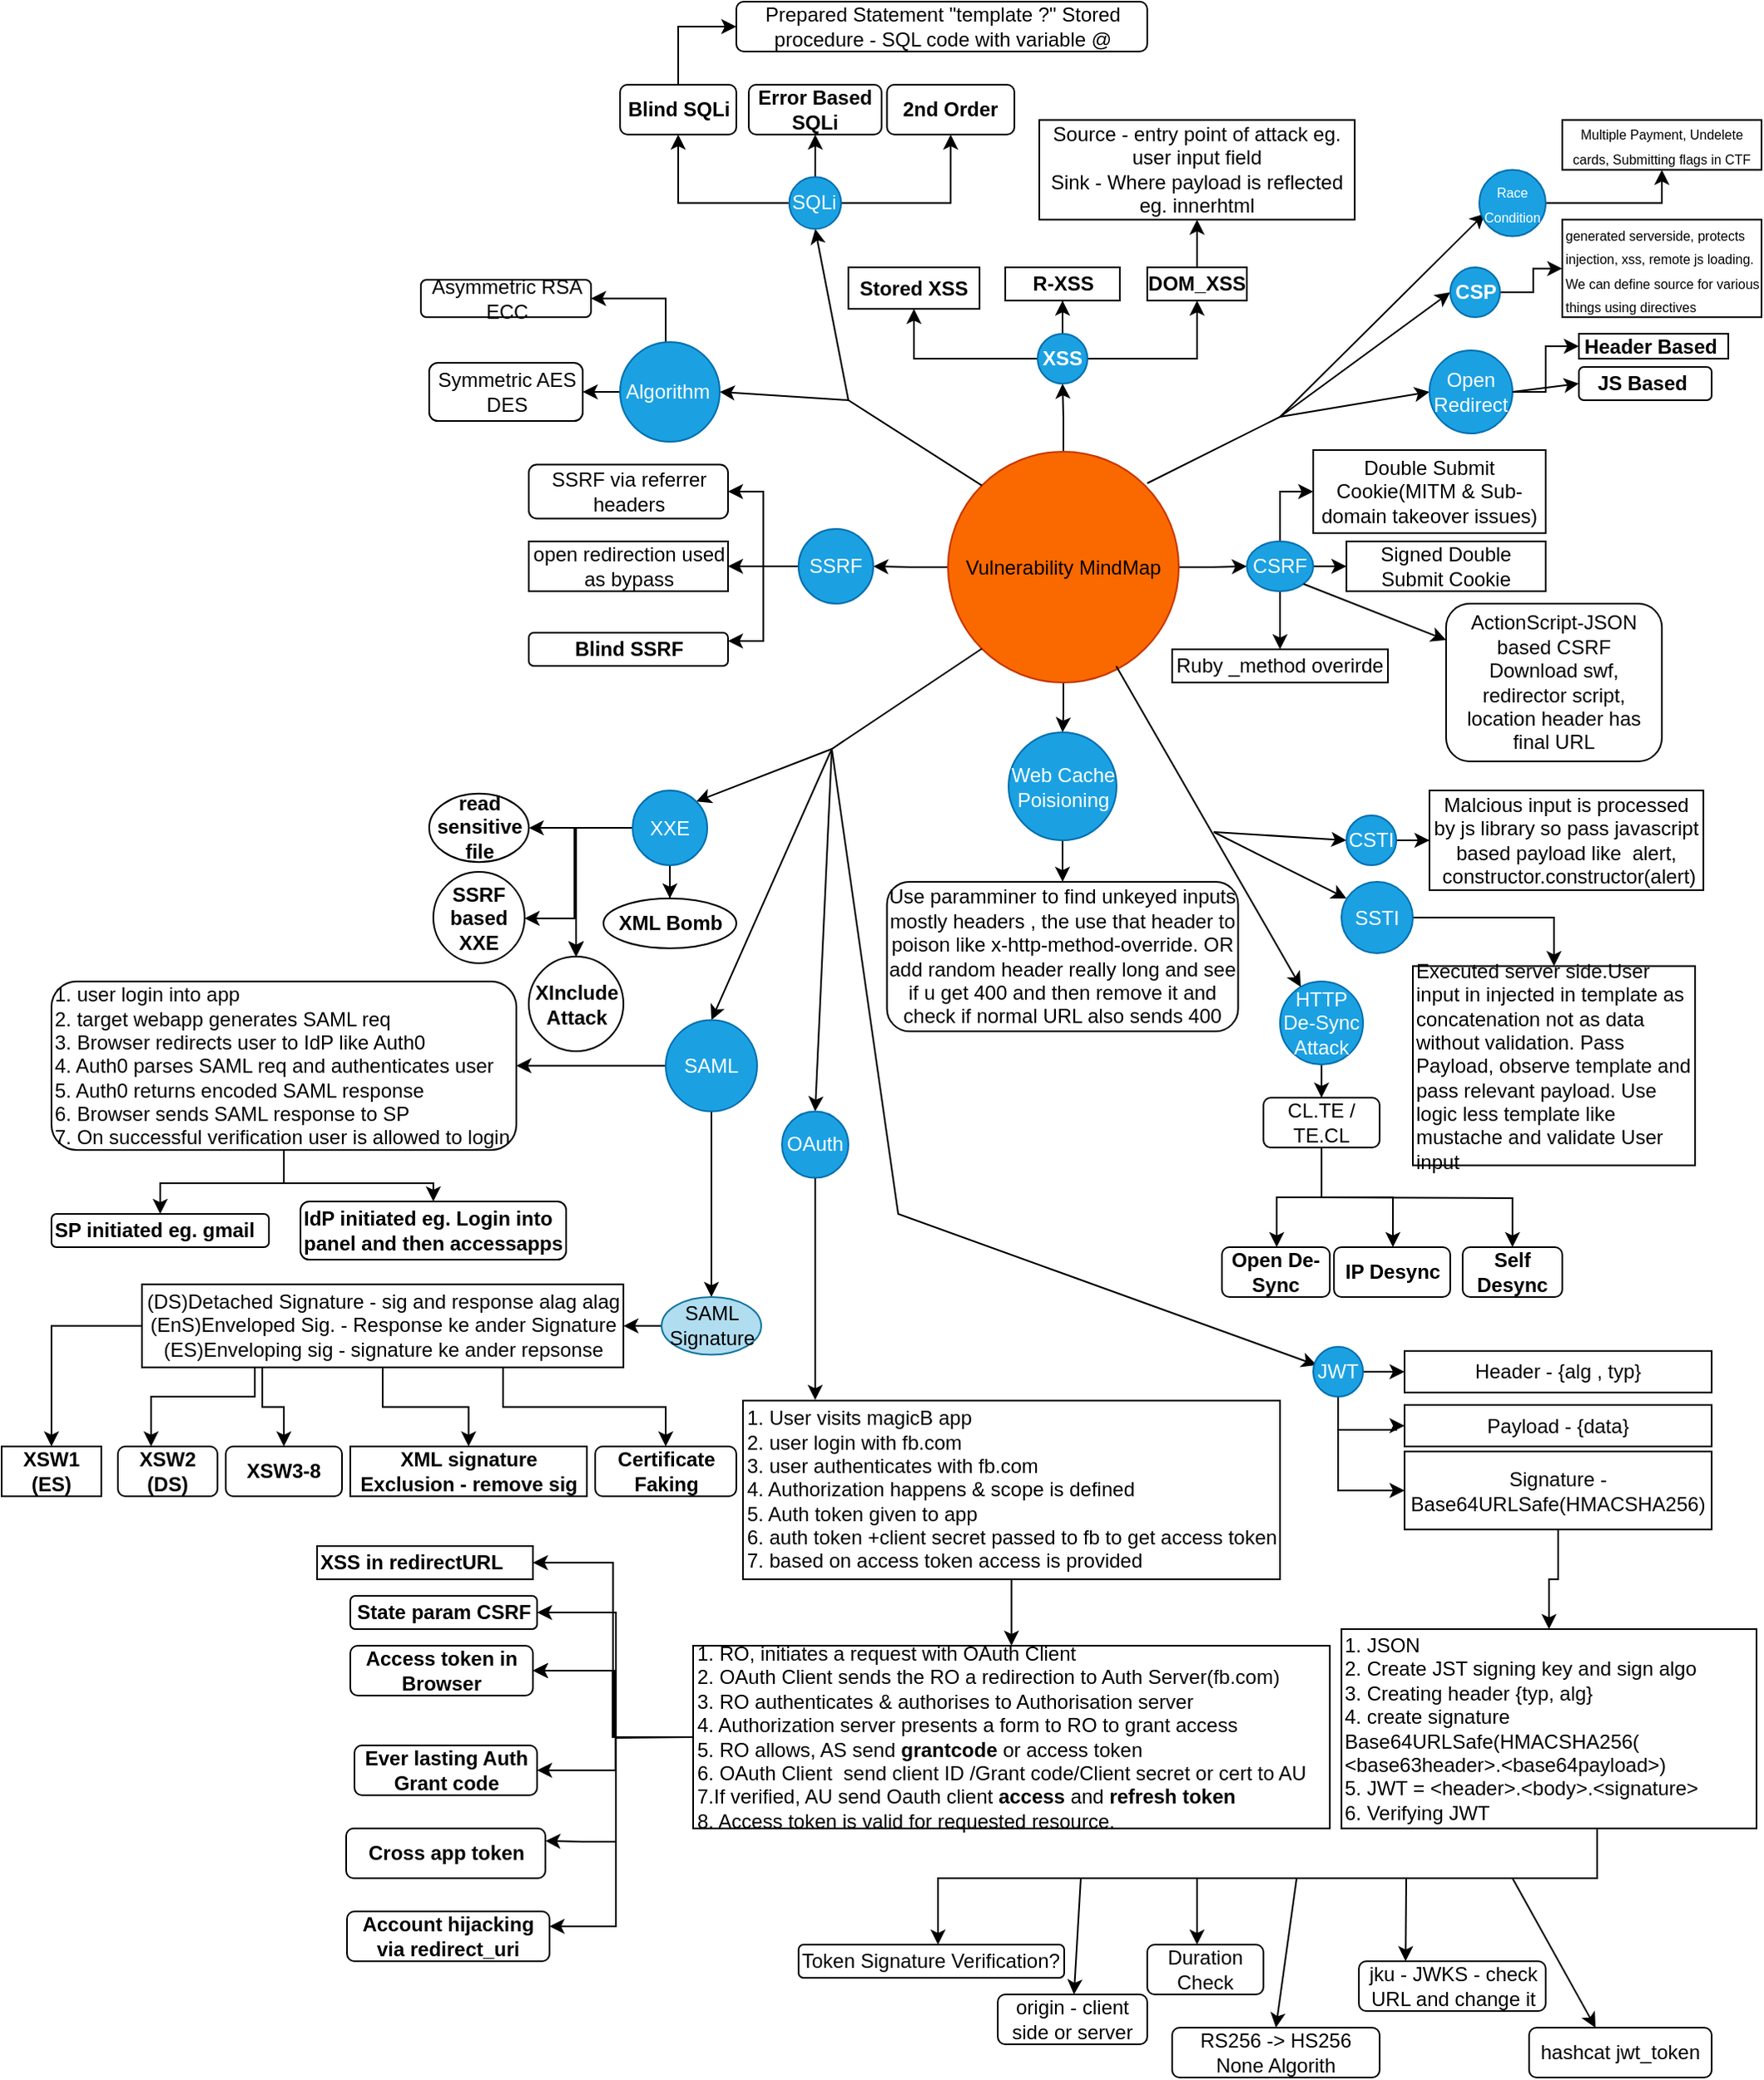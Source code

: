 <mxfile version="24.7.6">
  <diagram name="Page-1" id="LwCmUqF6IoyyQt3CyeHW">
    <mxGraphModel dx="1781" dy="647" grid="1" gridSize="10" guides="1" tooltips="1" connect="1" arrows="1" fold="1" page="1" pageScale="1" pageWidth="827" pageHeight="1169" math="0" shadow="0">
      <root>
        <mxCell id="0" />
        <mxCell id="1" parent="0" />
        <mxCell id="KAnZ7Fa2tKtf9aKGgKf9-2" value="" style="edgeStyle=orthogonalEdgeStyle;rounded=0;orthogonalLoop=1;jettySize=auto;html=1;" parent="1" source="KAnZ7Fa2tKtf9aKGgKf9-5" target="KAnZ7Fa2tKtf9aKGgKf9-9" edge="1">
          <mxGeometry relative="1" as="geometry" />
        </mxCell>
        <mxCell id="KAnZ7Fa2tKtf9aKGgKf9-3" value="" style="edgeStyle=orthogonalEdgeStyle;rounded=0;orthogonalLoop=1;jettySize=auto;html=1;" parent="1" source="KAnZ7Fa2tKtf9aKGgKf9-5" target="KAnZ7Fa2tKtf9aKGgKf9-18" edge="1">
          <mxGeometry relative="1" as="geometry" />
        </mxCell>
        <mxCell id="KAnZ7Fa2tKtf9aKGgKf9-4" value="" style="edgeStyle=orthogonalEdgeStyle;rounded=0;orthogonalLoop=1;jettySize=auto;html=1;" parent="1" source="KAnZ7Fa2tKtf9aKGgKf9-5" target="KAnZ7Fa2tKtf9aKGgKf9-41" edge="1">
          <mxGeometry relative="1" as="geometry" />
        </mxCell>
        <mxCell id="9dKirbcF9FzAmbWhTHuT-2" value="" style="edgeStyle=orthogonalEdgeStyle;rounded=0;orthogonalLoop=1;jettySize=auto;html=1;" edge="1" parent="1" source="KAnZ7Fa2tKtf9aKGgKf9-5" target="9dKirbcF9FzAmbWhTHuT-1">
          <mxGeometry relative="1" as="geometry" />
        </mxCell>
        <mxCell id="KAnZ7Fa2tKtf9aKGgKf9-5" value="Vulnerability MindMap" style="ellipse;whiteSpace=wrap;html=1;aspect=fixed;fillColor=#fa6800;fontColor=#000000;strokeColor=#C73500;" parent="1" vertex="1">
          <mxGeometry x="330" y="281" width="139" height="139" as="geometry" />
        </mxCell>
        <mxCell id="KAnZ7Fa2tKtf9aKGgKf9-6" value="" style="edgeStyle=orthogonalEdgeStyle;rounded=0;orthogonalLoop=1;jettySize=auto;html=1;" parent="1" source="KAnZ7Fa2tKtf9aKGgKf9-9" target="KAnZ7Fa2tKtf9aKGgKf9-10" edge="1">
          <mxGeometry relative="1" as="geometry" />
        </mxCell>
        <mxCell id="KAnZ7Fa2tKtf9aKGgKf9-7" value="" style="edgeStyle=orthogonalEdgeStyle;rounded=0;orthogonalLoop=1;jettySize=auto;html=1;" parent="1" source="KAnZ7Fa2tKtf9aKGgKf9-9" target="KAnZ7Fa2tKtf9aKGgKf9-12" edge="1">
          <mxGeometry relative="1" as="geometry" />
        </mxCell>
        <mxCell id="KAnZ7Fa2tKtf9aKGgKf9-8" value="" style="edgeStyle=orthogonalEdgeStyle;rounded=0;orthogonalLoop=1;jettySize=auto;html=1;" parent="1" source="KAnZ7Fa2tKtf9aKGgKf9-9" target="KAnZ7Fa2tKtf9aKGgKf9-13" edge="1">
          <mxGeometry relative="1" as="geometry" />
        </mxCell>
        <mxCell id="KAnZ7Fa2tKtf9aKGgKf9-9" value="&lt;b&gt;XSS&lt;/b&gt;" style="ellipse;whiteSpace=wrap;html=1;aspect=fixed;fillColor=#1ba1e2;fontColor=#ffffff;strokeColor=#006EAF;" parent="1" vertex="1">
          <mxGeometry x="384" y="210" width="30" height="30" as="geometry" />
        </mxCell>
        <mxCell id="KAnZ7Fa2tKtf9aKGgKf9-10" value="&lt;b&gt;R-XSS&lt;/b&gt;" style="whiteSpace=wrap;html=1;" parent="1" vertex="1">
          <mxGeometry x="364.5" y="170" width="69" height="20" as="geometry" />
        </mxCell>
        <mxCell id="KAnZ7Fa2tKtf9aKGgKf9-11" value="" style="edgeStyle=orthogonalEdgeStyle;rounded=0;orthogonalLoop=1;jettySize=auto;html=1;" parent="1" source="KAnZ7Fa2tKtf9aKGgKf9-12" target="KAnZ7Fa2tKtf9aKGgKf9-14" edge="1">
          <mxGeometry relative="1" as="geometry" />
        </mxCell>
        <mxCell id="KAnZ7Fa2tKtf9aKGgKf9-12" value="&lt;b&gt;DOM_XSS&lt;/b&gt;" style="whiteSpace=wrap;html=1;" parent="1" vertex="1">
          <mxGeometry x="450" y="170" width="60" height="20" as="geometry" />
        </mxCell>
        <mxCell id="KAnZ7Fa2tKtf9aKGgKf9-13" value="&lt;b&gt;Stored XSS&lt;/b&gt;" style="whiteSpace=wrap;html=1;" parent="1" vertex="1">
          <mxGeometry x="270" y="170" width="79" height="25" as="geometry" />
        </mxCell>
        <mxCell id="KAnZ7Fa2tKtf9aKGgKf9-14" value="&lt;font style=&quot;font-size: 12px;&quot;&gt;Source - entry point of attack eg. user input field&lt;/font&gt;&lt;div&gt;&lt;font style=&quot;font-size: 12px;&quot;&gt;Sink - Where payload is reflected eg. innerhtml&lt;/font&gt;&lt;/div&gt;" style="whiteSpace=wrap;html=1;" parent="1" vertex="1">
          <mxGeometry x="385" y="81.25" width="190" height="60" as="geometry" />
        </mxCell>
        <mxCell id="KAnZ7Fa2tKtf9aKGgKf9-15" value="" style="edgeStyle=orthogonalEdgeStyle;rounded=0;orthogonalLoop=1;jettySize=auto;html=1;entryX=0;entryY=0.5;entryDx=0;entryDy=0;" parent="1" source="KAnZ7Fa2tKtf9aKGgKf9-18" target="KAnZ7Fa2tKtf9aKGgKf9-19" edge="1">
          <mxGeometry relative="1" as="geometry" />
        </mxCell>
        <mxCell id="KAnZ7Fa2tKtf9aKGgKf9-16" value="" style="edgeStyle=orthogonalEdgeStyle;rounded=0;orthogonalLoop=1;jettySize=auto;html=1;" parent="1" source="KAnZ7Fa2tKtf9aKGgKf9-18" target="KAnZ7Fa2tKtf9aKGgKf9-20" edge="1">
          <mxGeometry relative="1" as="geometry" />
        </mxCell>
        <mxCell id="KAnZ7Fa2tKtf9aKGgKf9-17" value="" style="edgeStyle=orthogonalEdgeStyle;rounded=0;orthogonalLoop=1;jettySize=auto;html=1;" parent="1" source="KAnZ7Fa2tKtf9aKGgKf9-18" target="KAnZ7Fa2tKtf9aKGgKf9-21" edge="1">
          <mxGeometry relative="1" as="geometry" />
        </mxCell>
        <mxCell id="KAnZ7Fa2tKtf9aKGgKf9-18" value="CSRF" style="ellipse;whiteSpace=wrap;html=1;fillColor=#1ba1e2;fontColor=#ffffff;strokeColor=#006EAF;" parent="1" vertex="1">
          <mxGeometry x="510" y="335" width="40" height="30" as="geometry" />
        </mxCell>
        <mxCell id="KAnZ7Fa2tKtf9aKGgKf9-19" value="Double Submit Cookie(MITM &amp;amp; Sub-domain takeover issues)" style="whiteSpace=wrap;html=1;" parent="1" vertex="1">
          <mxGeometry x="550" y="280" width="140" height="50" as="geometry" />
        </mxCell>
        <mxCell id="KAnZ7Fa2tKtf9aKGgKf9-20" value="Signed Double Submit Cookie" style="whiteSpace=wrap;html=1;" parent="1" vertex="1">
          <mxGeometry x="570" y="335" width="120" height="30" as="geometry" />
        </mxCell>
        <mxCell id="KAnZ7Fa2tKtf9aKGgKf9-21" value="Ruby _method overirde" style="whiteSpace=wrap;html=1;" parent="1" vertex="1">
          <mxGeometry x="465" y="400" width="130" height="20" as="geometry" />
        </mxCell>
        <mxCell id="KAnZ7Fa2tKtf9aKGgKf9-22" value="" style="endArrow=classic;html=1;rounded=0;exitX=1;exitY=1;exitDx=0;exitDy=0;" parent="1" source="KAnZ7Fa2tKtf9aKGgKf9-18" target="KAnZ7Fa2tKtf9aKGgKf9-23" edge="1">
          <mxGeometry width="50" height="50" relative="1" as="geometry">
            <mxPoint x="390" y="350" as="sourcePoint" />
            <mxPoint x="630" y="400" as="targetPoint" />
          </mxGeometry>
        </mxCell>
        <mxCell id="KAnZ7Fa2tKtf9aKGgKf9-23" value="ActionScript-JSON based CSRF&lt;div&gt;Download swf, redirector script, location header has final URL&lt;/div&gt;" style="rounded=1;whiteSpace=wrap;html=1;" parent="1" vertex="1">
          <mxGeometry x="630" y="372.5" width="130" height="95" as="geometry" />
        </mxCell>
        <mxCell id="KAnZ7Fa2tKtf9aKGgKf9-24" value="" style="endArrow=classic;html=1;rounded=0;entryX=0;entryY=0.5;entryDx=0;entryDy=0;" parent="1" target="KAnZ7Fa2tKtf9aKGgKf9-26" edge="1">
          <mxGeometry width="50" height="50" relative="1" as="geometry">
            <mxPoint x="450" y="300" as="sourcePoint" />
            <mxPoint x="540" y="230" as="targetPoint" />
            <Array as="points">
              <mxPoint x="530" y="260" />
            </Array>
          </mxGeometry>
        </mxCell>
        <mxCell id="KAnZ7Fa2tKtf9aKGgKf9-25" value="" style="edgeStyle=orthogonalEdgeStyle;rounded=0;orthogonalLoop=1;jettySize=auto;html=1;" parent="1" source="KAnZ7Fa2tKtf9aKGgKf9-26" target="KAnZ7Fa2tKtf9aKGgKf9-27" edge="1">
          <mxGeometry relative="1" as="geometry" />
        </mxCell>
        <mxCell id="KAnZ7Fa2tKtf9aKGgKf9-26" value="Open Redirect" style="ellipse;whiteSpace=wrap;html=1;aspect=fixed;fillColor=#1ba1e2;fontColor=#ffffff;strokeColor=#006EAF;" parent="1" vertex="1">
          <mxGeometry x="620" y="220" width="50" height="50" as="geometry" />
        </mxCell>
        <mxCell id="KAnZ7Fa2tKtf9aKGgKf9-27" value="&lt;b&gt;Header Based&amp;nbsp;&lt;/b&gt;" style="whiteSpace=wrap;html=1;" parent="1" vertex="1">
          <mxGeometry x="710" y="210" width="90" height="15" as="geometry" />
        </mxCell>
        <mxCell id="KAnZ7Fa2tKtf9aKGgKf9-28" value="" style="endArrow=classic;html=1;rounded=0;exitX=1;exitY=0.5;exitDx=0;exitDy=0;entryX=0;entryY=0.5;entryDx=0;entryDy=0;" parent="1" source="KAnZ7Fa2tKtf9aKGgKf9-26" target="KAnZ7Fa2tKtf9aKGgKf9-29" edge="1">
          <mxGeometry width="50" height="50" relative="1" as="geometry">
            <mxPoint x="500" y="280" as="sourcePoint" />
            <mxPoint x="700" y="238" as="targetPoint" />
          </mxGeometry>
        </mxCell>
        <mxCell id="KAnZ7Fa2tKtf9aKGgKf9-29" value="&lt;b&gt;JS Based&amp;nbsp;&lt;/b&gt;" style="rounded=1;whiteSpace=wrap;html=1;" parent="1" vertex="1">
          <mxGeometry x="710" y="230" width="80" height="20" as="geometry" />
        </mxCell>
        <mxCell id="KAnZ7Fa2tKtf9aKGgKf9-30" value="" style="endArrow=classic;html=1;rounded=0;entryX=0;entryY=0.5;entryDx=0;entryDy=0;" parent="1" target="KAnZ7Fa2tKtf9aKGgKf9-32" edge="1">
          <mxGeometry width="50" height="50" relative="1" as="geometry">
            <mxPoint x="530" y="260" as="sourcePoint" />
            <mxPoint x="650" y="150" as="targetPoint" />
          </mxGeometry>
        </mxCell>
        <mxCell id="KAnZ7Fa2tKtf9aKGgKf9-31" value="" style="edgeStyle=orthogonalEdgeStyle;rounded=0;orthogonalLoop=1;jettySize=auto;html=1;" parent="1" source="KAnZ7Fa2tKtf9aKGgKf9-32" target="KAnZ7Fa2tKtf9aKGgKf9-33" edge="1">
          <mxGeometry relative="1" as="geometry" />
        </mxCell>
        <mxCell id="KAnZ7Fa2tKtf9aKGgKf9-32" value="&lt;b&gt;CSP&lt;/b&gt;" style="ellipse;whiteSpace=wrap;html=1;aspect=fixed;fillColor=#1ba1e2;fontColor=#ffffff;strokeColor=#006EAF;" parent="1" vertex="1">
          <mxGeometry x="632.5" y="170" width="30" height="30" as="geometry" />
        </mxCell>
        <mxCell id="KAnZ7Fa2tKtf9aKGgKf9-33" value="&lt;font style=&quot;font-size: 8px;&quot;&gt;generated serverside, protects injection, xss, remote js loading. We can define source for various things using directives&lt;/font&gt;" style="whiteSpace=wrap;html=1;align=left;" parent="1" vertex="1">
          <mxGeometry x="700" y="141.25" width="120" height="58.75" as="geometry" />
        </mxCell>
        <mxCell id="KAnZ7Fa2tKtf9aKGgKf9-34" value="" style="endArrow=classic;html=1;rounded=0;entryX=0.083;entryY=0.658;entryDx=0;entryDy=0;entryPerimeter=0;" parent="1" target="KAnZ7Fa2tKtf9aKGgKf9-36" edge="1">
          <mxGeometry width="50" height="50" relative="1" as="geometry">
            <mxPoint x="530" y="260" as="sourcePoint" />
            <mxPoint x="650" y="150" as="targetPoint" />
          </mxGeometry>
        </mxCell>
        <mxCell id="KAnZ7Fa2tKtf9aKGgKf9-35" style="edgeStyle=orthogonalEdgeStyle;rounded=0;orthogonalLoop=1;jettySize=auto;html=1;entryX=0.5;entryY=1;entryDx=0;entryDy=0;" parent="1" source="KAnZ7Fa2tKtf9aKGgKf9-36" target="KAnZ7Fa2tKtf9aKGgKf9-37" edge="1">
          <mxGeometry relative="1" as="geometry" />
        </mxCell>
        <mxCell id="KAnZ7Fa2tKtf9aKGgKf9-36" value="&lt;font style=&quot;font-size: 8px;&quot;&gt;Race Condition&lt;/font&gt;" style="ellipse;whiteSpace=wrap;html=1;aspect=fixed;fillColor=#1ba1e2;fontColor=#ffffff;strokeColor=#006EAF;" parent="1" vertex="1">
          <mxGeometry x="650" y="111.25" width="40" height="40" as="geometry" />
        </mxCell>
        <mxCell id="KAnZ7Fa2tKtf9aKGgKf9-37" value="&lt;font style=&quot;font-size: 8px;&quot;&gt;Multiple Payment, Undelete cards, Submitting flags in CTF&lt;/font&gt;" style="whiteSpace=wrap;html=1;" parent="1" vertex="1">
          <mxGeometry x="700" y="81.25" width="120" height="30" as="geometry" />
        </mxCell>
        <mxCell id="KAnZ7Fa2tKtf9aKGgKf9-38" value="" style="edgeStyle=orthogonalEdgeStyle;rounded=0;orthogonalLoop=1;jettySize=auto;html=1;" parent="1" source="KAnZ7Fa2tKtf9aKGgKf9-41" target="KAnZ7Fa2tKtf9aKGgKf9-42" edge="1">
          <mxGeometry relative="1" as="geometry" />
        </mxCell>
        <mxCell id="KAnZ7Fa2tKtf9aKGgKf9-39" value="" style="edgeStyle=orthogonalEdgeStyle;rounded=0;orthogonalLoop=1;jettySize=auto;html=1;entryX=1;entryY=0.25;entryDx=0;entryDy=0;" parent="1" source="KAnZ7Fa2tKtf9aKGgKf9-41" target="KAnZ7Fa2tKtf9aKGgKf9-43" edge="1">
          <mxGeometry relative="1" as="geometry" />
        </mxCell>
        <mxCell id="KAnZ7Fa2tKtf9aKGgKf9-40" value="" style="edgeStyle=orthogonalEdgeStyle;rounded=0;orthogonalLoop=1;jettySize=auto;html=1;entryX=1;entryY=0.5;entryDx=0;entryDy=0;" parent="1" source="KAnZ7Fa2tKtf9aKGgKf9-41" target="KAnZ7Fa2tKtf9aKGgKf9-44" edge="1">
          <mxGeometry relative="1" as="geometry" />
        </mxCell>
        <mxCell id="KAnZ7Fa2tKtf9aKGgKf9-41" value="SSRF" style="ellipse;whiteSpace=wrap;html=1;aspect=fixed;fillColor=#1ba1e2;fontColor=#ffffff;strokeColor=#006EAF;" parent="1" vertex="1">
          <mxGeometry x="240" y="327.5" width="45" height="45" as="geometry" />
        </mxCell>
        <mxCell id="KAnZ7Fa2tKtf9aKGgKf9-42" value="open redirection used as bypass" style="whiteSpace=wrap;html=1;" parent="1" vertex="1">
          <mxGeometry x="77.5" y="335" width="120" height="30" as="geometry" />
        </mxCell>
        <mxCell id="KAnZ7Fa2tKtf9aKGgKf9-43" value="&lt;b&gt;Blind SSRF&lt;/b&gt;" style="rounded=1;whiteSpace=wrap;html=1;" parent="1" vertex="1">
          <mxGeometry x="77.5" y="390" width="120" height="20" as="geometry" />
        </mxCell>
        <mxCell id="KAnZ7Fa2tKtf9aKGgKf9-44" value="SSRF via referrer headers" style="rounded=1;whiteSpace=wrap;html=1;" parent="1" vertex="1">
          <mxGeometry x="77.5" y="288.75" width="120" height="32.5" as="geometry" />
        </mxCell>
        <mxCell id="9dKirbcF9FzAmbWhTHuT-4" value="" style="edgeStyle=orthogonalEdgeStyle;rounded=0;orthogonalLoop=1;jettySize=auto;html=1;" edge="1" parent="1" source="9dKirbcF9FzAmbWhTHuT-1" target="9dKirbcF9FzAmbWhTHuT-3">
          <mxGeometry relative="1" as="geometry" />
        </mxCell>
        <mxCell id="9dKirbcF9FzAmbWhTHuT-1" value="Web Cache Poisioning" style="ellipse;whiteSpace=wrap;html=1;aspect=fixed;fillColor=#1ba1e2;fontColor=#ffffff;strokeColor=#006EAF;" vertex="1" parent="1">
          <mxGeometry x="366.5" y="450" width="65" height="65" as="geometry" />
        </mxCell>
        <mxCell id="9dKirbcF9FzAmbWhTHuT-3" value="Use paramminer to find unkeyed inputs mostly headers , the use that header to poison like x-http-method-override. OR add random header really long and see if u get 400 and then remove it and check if normal URL also sends 400" style="rounded=1;whiteSpace=wrap;html=1;" vertex="1" parent="1">
          <mxGeometry x="293.25" y="540" width="211.5" height="90" as="geometry" />
        </mxCell>
        <mxCell id="9dKirbcF9FzAmbWhTHuT-5" value="" style="endArrow=classic;html=1;rounded=0;exitX=0.729;exitY=0.929;exitDx=0;exitDy=0;exitPerimeter=0;" edge="1" parent="1" source="KAnZ7Fa2tKtf9aKGgKf9-5" target="9dKirbcF9FzAmbWhTHuT-6">
          <mxGeometry width="50" height="50" relative="1" as="geometry">
            <mxPoint x="390" y="470" as="sourcePoint" />
            <mxPoint x="570" y="640" as="targetPoint" />
          </mxGeometry>
        </mxCell>
        <mxCell id="9dKirbcF9FzAmbWhTHuT-8" value="" style="edgeStyle=orthogonalEdgeStyle;rounded=0;orthogonalLoop=1;jettySize=auto;html=1;" edge="1" parent="1" source="9dKirbcF9FzAmbWhTHuT-6" target="9dKirbcF9FzAmbWhTHuT-7">
          <mxGeometry relative="1" as="geometry" />
        </mxCell>
        <mxCell id="9dKirbcF9FzAmbWhTHuT-6" value="HTTP De-Sync Attack" style="ellipse;whiteSpace=wrap;html=1;aspect=fixed;fillColor=#1ba1e2;fontColor=#ffffff;strokeColor=#006EAF;" vertex="1" parent="1">
          <mxGeometry x="530" y="600" width="50" height="50" as="geometry" />
        </mxCell>
        <mxCell id="9dKirbcF9FzAmbWhTHuT-15" value="" style="edgeStyle=orthogonalEdgeStyle;rounded=0;orthogonalLoop=1;jettySize=auto;html=1;" edge="1" parent="1" source="9dKirbcF9FzAmbWhTHuT-7" target="9dKirbcF9FzAmbWhTHuT-14">
          <mxGeometry relative="1" as="geometry">
            <Array as="points">
              <mxPoint x="555" y="730" />
              <mxPoint x="528" y="730" />
            </Array>
          </mxGeometry>
        </mxCell>
        <mxCell id="9dKirbcF9FzAmbWhTHuT-16" style="edgeStyle=orthogonalEdgeStyle;rounded=0;orthogonalLoop=1;jettySize=auto;html=1;" edge="1" parent="1" source="9dKirbcF9FzAmbWhTHuT-7" target="9dKirbcF9FzAmbWhTHuT-17">
          <mxGeometry relative="1" as="geometry">
            <mxPoint x="590" y="760" as="targetPoint" />
            <Array as="points">
              <mxPoint x="555" y="730" />
              <mxPoint x="598" y="730" />
            </Array>
          </mxGeometry>
        </mxCell>
        <mxCell id="9dKirbcF9FzAmbWhTHuT-19" value="" style="edgeStyle=orthogonalEdgeStyle;rounded=0;orthogonalLoop=1;jettySize=auto;html=1;" edge="1" parent="1" target="9dKirbcF9FzAmbWhTHuT-18">
          <mxGeometry relative="1" as="geometry">
            <mxPoint x="550" y="730" as="sourcePoint" />
          </mxGeometry>
        </mxCell>
        <mxCell id="9dKirbcF9FzAmbWhTHuT-7" value="CL.TE / TE.CL" style="rounded=1;whiteSpace=wrap;html=1;" vertex="1" parent="1">
          <mxGeometry x="520" y="670" width="70" height="30" as="geometry" />
        </mxCell>
        <mxCell id="9dKirbcF9FzAmbWhTHuT-14" value="&lt;b&gt;Open De-Sync&lt;/b&gt;" style="whiteSpace=wrap;html=1;rounded=1;" vertex="1" parent="1">
          <mxGeometry x="495" y="760" width="65" height="30" as="geometry" />
        </mxCell>
        <mxCell id="9dKirbcF9FzAmbWhTHuT-17" value="&lt;b&gt;IP Desync&lt;/b&gt;" style="rounded=1;whiteSpace=wrap;html=1;" vertex="1" parent="1">
          <mxGeometry x="562.5" y="760" width="70" height="30" as="geometry" />
        </mxCell>
        <mxCell id="9dKirbcF9FzAmbWhTHuT-18" value="&lt;b&gt;Self Desync&lt;/b&gt;" style="whiteSpace=wrap;html=1;rounded=1;" vertex="1" parent="1">
          <mxGeometry x="640" y="760" width="60" height="30" as="geometry" />
        </mxCell>
        <mxCell id="9dKirbcF9FzAmbWhTHuT-20" value="" style="endArrow=classic;html=1;rounded=0;entryX=0.07;entryY=0.233;entryDx=0;entryDy=0;entryPerimeter=0;" edge="1" parent="1" target="9dKirbcF9FzAmbWhTHuT-21">
          <mxGeometry width="50" height="50" relative="1" as="geometry">
            <mxPoint x="490" y="510" as="sourcePoint" />
            <mxPoint x="570" y="550" as="targetPoint" />
          </mxGeometry>
        </mxCell>
        <mxCell id="9dKirbcF9FzAmbWhTHuT-23" value="" style="edgeStyle=orthogonalEdgeStyle;rounded=0;orthogonalLoop=1;jettySize=auto;html=1;exitX=1;exitY=0.5;exitDx=0;exitDy=0;" edge="1" parent="1" source="9dKirbcF9FzAmbWhTHuT-21" target="9dKirbcF9FzAmbWhTHuT-22">
          <mxGeometry relative="1" as="geometry" />
        </mxCell>
        <mxCell id="9dKirbcF9FzAmbWhTHuT-21" value="SSTI" style="ellipse;whiteSpace=wrap;html=1;aspect=fixed;fillColor=#1ba1e2;fontColor=#ffffff;strokeColor=#006EAF;" vertex="1" parent="1">
          <mxGeometry x="567" y="540" width="43" height="43" as="geometry" />
        </mxCell>
        <mxCell id="9dKirbcF9FzAmbWhTHuT-22" value="Executed server side.User input in injected in template as concatenation not as data without validation. Pass Payload, observe template and pass relevant payload. Use logic less template like mustache and validate User input" style="whiteSpace=wrap;html=1;align=left;" vertex="1" parent="1">
          <mxGeometry x="610" y="590.75" width="170" height="120" as="geometry" />
        </mxCell>
        <mxCell id="9dKirbcF9FzAmbWhTHuT-25" value="" style="endArrow=classic;html=1;rounded=0;entryX=0;entryY=0.5;entryDx=0;entryDy=0;" edge="1" parent="1" target="9dKirbcF9FzAmbWhTHuT-26">
          <mxGeometry width="50" height="50" relative="1" as="geometry">
            <mxPoint x="490" y="510" as="sourcePoint" />
            <mxPoint x="570" y="510" as="targetPoint" />
          </mxGeometry>
        </mxCell>
        <mxCell id="9dKirbcF9FzAmbWhTHuT-32" value="" style="edgeStyle=orthogonalEdgeStyle;rounded=0;orthogonalLoop=1;jettySize=auto;html=1;" edge="1" parent="1" source="9dKirbcF9FzAmbWhTHuT-26" target="9dKirbcF9FzAmbWhTHuT-31">
          <mxGeometry relative="1" as="geometry" />
        </mxCell>
        <mxCell id="9dKirbcF9FzAmbWhTHuT-26" value="CSTI" style="ellipse;whiteSpace=wrap;html=1;aspect=fixed;fillColor=#1ba1e2;fontColor=#ffffff;strokeColor=#006EAF;" vertex="1" parent="1">
          <mxGeometry x="570" y="500" width="30" height="30" as="geometry" />
        </mxCell>
        <mxCell id="9dKirbcF9FzAmbWhTHuT-31" value="Malcious input is processed by js library so pass javascript based payload like &amp;nbsp;alert, &amp;nbsp;constructor.constructor(alert)" style="whiteSpace=wrap;html=1;" vertex="1" parent="1">
          <mxGeometry x="620" y="485" width="165" height="60" as="geometry" />
        </mxCell>
        <mxCell id="9dKirbcF9FzAmbWhTHuT-34" value="" style="endArrow=classic;html=1;rounded=0;exitX=0;exitY=1;exitDx=0;exitDy=0;entryX=1;entryY=0;entryDx=0;entryDy=0;" edge="1" parent="1" source="KAnZ7Fa2tKtf9aKGgKf9-5" target="9dKirbcF9FzAmbWhTHuT-36">
          <mxGeometry width="50" height="50" relative="1" as="geometry">
            <mxPoint x="180" y="530" as="sourcePoint" />
            <mxPoint x="160" y="530" as="targetPoint" />
            <Array as="points">
              <mxPoint x="260" y="460" />
            </Array>
          </mxGeometry>
        </mxCell>
        <mxCell id="9dKirbcF9FzAmbWhTHuT-38" value="" style="edgeStyle=orthogonalEdgeStyle;rounded=0;orthogonalLoop=1;jettySize=auto;html=1;" edge="1" parent="1" source="9dKirbcF9FzAmbWhTHuT-36" target="9dKirbcF9FzAmbWhTHuT-37">
          <mxGeometry relative="1" as="geometry" />
        </mxCell>
        <mxCell id="9dKirbcF9FzAmbWhTHuT-40" value="" style="edgeStyle=orthogonalEdgeStyle;rounded=0;orthogonalLoop=1;jettySize=auto;html=1;" edge="1" parent="1" source="9dKirbcF9FzAmbWhTHuT-36" target="9dKirbcF9FzAmbWhTHuT-39">
          <mxGeometry relative="1" as="geometry">
            <Array as="points">
              <mxPoint x="105" y="508" />
              <mxPoint x="105" y="562" />
            </Array>
          </mxGeometry>
        </mxCell>
        <mxCell id="9dKirbcF9FzAmbWhTHuT-43" style="edgeStyle=orthogonalEdgeStyle;rounded=0;orthogonalLoop=1;jettySize=auto;html=1;entryX=0.5;entryY=0;entryDx=0;entryDy=0;" edge="1" parent="1" source="9dKirbcF9FzAmbWhTHuT-36" target="9dKirbcF9FzAmbWhTHuT-44">
          <mxGeometry relative="1" as="geometry">
            <mxPoint x="110" y="610" as="targetPoint" />
          </mxGeometry>
        </mxCell>
        <mxCell id="9dKirbcF9FzAmbWhTHuT-46" value="" style="edgeStyle=orthogonalEdgeStyle;rounded=0;orthogonalLoop=1;jettySize=auto;html=1;" edge="1" parent="1" source="9dKirbcF9FzAmbWhTHuT-36" target="9dKirbcF9FzAmbWhTHuT-44">
          <mxGeometry relative="1" as="geometry" />
        </mxCell>
        <mxCell id="9dKirbcF9FzAmbWhTHuT-47" value="" style="edgeStyle=orthogonalEdgeStyle;rounded=0;orthogonalLoop=1;jettySize=auto;html=1;" edge="1" parent="1" source="9dKirbcF9FzAmbWhTHuT-36" target="9dKirbcF9FzAmbWhTHuT-44">
          <mxGeometry relative="1" as="geometry" />
        </mxCell>
        <mxCell id="9dKirbcF9FzAmbWhTHuT-48" value="" style="edgeStyle=orthogonalEdgeStyle;rounded=0;orthogonalLoop=1;jettySize=auto;html=1;" edge="1" parent="1" source="9dKirbcF9FzAmbWhTHuT-36" target="9dKirbcF9FzAmbWhTHuT-44">
          <mxGeometry relative="1" as="geometry" />
        </mxCell>
        <mxCell id="9dKirbcF9FzAmbWhTHuT-50" value="" style="edgeStyle=orthogonalEdgeStyle;rounded=0;orthogonalLoop=1;jettySize=auto;html=1;" edge="1" parent="1" source="9dKirbcF9FzAmbWhTHuT-36" target="9dKirbcF9FzAmbWhTHuT-49">
          <mxGeometry relative="1" as="geometry" />
        </mxCell>
        <mxCell id="9dKirbcF9FzAmbWhTHuT-36" value="XXE" style="ellipse;whiteSpace=wrap;html=1;aspect=fixed;fillColor=#1ba1e2;fontColor=#ffffff;strokeColor=#006EAF;" vertex="1" parent="1">
          <mxGeometry x="140" y="485" width="45" height="45" as="geometry" />
        </mxCell>
        <mxCell id="9dKirbcF9FzAmbWhTHuT-37" value="&lt;b&gt;read sensitive file&lt;/b&gt;" style="ellipse;whiteSpace=wrap;html=1;" vertex="1" parent="1">
          <mxGeometry x="17.5" y="486.87" width="60" height="41.25" as="geometry" />
        </mxCell>
        <mxCell id="9dKirbcF9FzAmbWhTHuT-39" value="&lt;b&gt;SSRF based XXE&lt;/b&gt;" style="ellipse;whiteSpace=wrap;html=1;aspect=fixed;" vertex="1" parent="1">
          <mxGeometry x="20" y="534" width="55" height="55" as="geometry" />
        </mxCell>
        <mxCell id="9dKirbcF9FzAmbWhTHuT-44" value="&lt;b&gt;XInclude Attack&lt;/b&gt;" style="ellipse;whiteSpace=wrap;html=1;aspect=fixed;" vertex="1" parent="1">
          <mxGeometry x="77.5" y="585" width="57" height="57" as="geometry" />
        </mxCell>
        <mxCell id="9dKirbcF9FzAmbWhTHuT-49" value="&lt;b&gt;XML Bomb&lt;/b&gt;" style="ellipse;whiteSpace=wrap;html=1;" vertex="1" parent="1">
          <mxGeometry x="122.5" y="550" width="80" height="30" as="geometry" />
        </mxCell>
        <mxCell id="9dKirbcF9FzAmbWhTHuT-51" value="" style="endArrow=classic;html=1;rounded=0;entryX=0.5;entryY=0;entryDx=0;entryDy=0;" edge="1" parent="1" target="9dKirbcF9FzAmbWhTHuT-52">
          <mxGeometry width="50" height="50" relative="1" as="geometry">
            <mxPoint x="260" y="460" as="sourcePoint" />
            <mxPoint x="200" y="650" as="targetPoint" />
          </mxGeometry>
        </mxCell>
        <mxCell id="9dKirbcF9FzAmbWhTHuT-54" value="" style="edgeStyle=orthogonalEdgeStyle;rounded=0;orthogonalLoop=1;jettySize=auto;html=1;" edge="1" parent="1" source="9dKirbcF9FzAmbWhTHuT-52" target="9dKirbcF9FzAmbWhTHuT-53">
          <mxGeometry relative="1" as="geometry" />
        </mxCell>
        <mxCell id="9dKirbcF9FzAmbWhTHuT-60" value="" style="edgeStyle=orthogonalEdgeStyle;rounded=0;orthogonalLoop=1;jettySize=auto;html=1;" edge="1" parent="1" source="9dKirbcF9FzAmbWhTHuT-52" target="9dKirbcF9FzAmbWhTHuT-59">
          <mxGeometry relative="1" as="geometry" />
        </mxCell>
        <mxCell id="9dKirbcF9FzAmbWhTHuT-52" value="SAML" style="ellipse;whiteSpace=wrap;html=1;aspect=fixed;fillColor=#1ba1e2;fontColor=#ffffff;strokeColor=#006EAF;" vertex="1" parent="1">
          <mxGeometry x="160" y="623.25" width="55" height="55" as="geometry" />
        </mxCell>
        <mxCell id="9dKirbcF9FzAmbWhTHuT-56" value="" style="edgeStyle=orthogonalEdgeStyle;rounded=0;orthogonalLoop=1;jettySize=auto;html=1;" edge="1" parent="1" source="9dKirbcF9FzAmbWhTHuT-53" target="9dKirbcF9FzAmbWhTHuT-55">
          <mxGeometry relative="1" as="geometry" />
        </mxCell>
        <mxCell id="9dKirbcF9FzAmbWhTHuT-58" value="" style="edgeStyle=orthogonalEdgeStyle;rounded=0;orthogonalLoop=1;jettySize=auto;html=1;" edge="1" parent="1" source="9dKirbcF9FzAmbWhTHuT-53" target="9dKirbcF9FzAmbWhTHuT-57">
          <mxGeometry relative="1" as="geometry" />
        </mxCell>
        <mxCell id="9dKirbcF9FzAmbWhTHuT-53" value="1. user login into app&lt;div&gt;2. target webapp generates SAML req&lt;/div&gt;&lt;div&gt;3. Browser redirects user to IdP like Auth0&lt;/div&gt;&lt;div&gt;4. Auth0 parses SAML req and authenticates user&lt;/div&gt;&lt;div&gt;5. Auth0 returns encoded SAML response&lt;/div&gt;&lt;div&gt;6. Browser sends SAML response to SP&lt;/div&gt;&lt;div&gt;7. On successful verification user is allowed to login&lt;/div&gt;" style="rounded=1;whiteSpace=wrap;html=1;align=left;" vertex="1" parent="1">
          <mxGeometry x="-210" y="600" width="280" height="101.5" as="geometry" />
        </mxCell>
        <mxCell id="9dKirbcF9FzAmbWhTHuT-55" value="&lt;b&gt;SP initiated eg. gmail&lt;/b&gt;" style="whiteSpace=wrap;html=1;align=left;rounded=1;" vertex="1" parent="1">
          <mxGeometry x="-210" y="740" width="131" height="20" as="geometry" />
        </mxCell>
        <mxCell id="9dKirbcF9FzAmbWhTHuT-57" value="&lt;b&gt;IdP initiated eg. Login into panel and then accessapps&lt;/b&gt;" style="whiteSpace=wrap;html=1;align=left;rounded=1;" vertex="1" parent="1">
          <mxGeometry x="-60" y="732.5" width="160" height="35" as="geometry" />
        </mxCell>
        <mxCell id="9dKirbcF9FzAmbWhTHuT-62" value="" style="edgeStyle=orthogonalEdgeStyle;rounded=0;orthogonalLoop=1;jettySize=auto;html=1;" edge="1" parent="1" source="9dKirbcF9FzAmbWhTHuT-59" target="9dKirbcF9FzAmbWhTHuT-61">
          <mxGeometry relative="1" as="geometry" />
        </mxCell>
        <mxCell id="9dKirbcF9FzAmbWhTHuT-59" value="SAML Signature" style="ellipse;whiteSpace=wrap;html=1;fillColor=#b1ddf0;strokeColor=#10739e;" vertex="1" parent="1">
          <mxGeometry x="157.5" y="790" width="60" height="34.75" as="geometry" />
        </mxCell>
        <mxCell id="9dKirbcF9FzAmbWhTHuT-70" value="" style="edgeStyle=orthogonalEdgeStyle;rounded=0;orthogonalLoop=1;jettySize=auto;html=1;" edge="1" parent="1" source="9dKirbcF9FzAmbWhTHuT-61" target="9dKirbcF9FzAmbWhTHuT-69">
          <mxGeometry relative="1" as="geometry" />
        </mxCell>
        <mxCell id="9dKirbcF9FzAmbWhTHuT-71" style="edgeStyle=orthogonalEdgeStyle;rounded=0;orthogonalLoop=1;jettySize=auto;html=1;exitX=0.25;exitY=1;exitDx=0;exitDy=0;entryX=0.5;entryY=0;entryDx=0;entryDy=0;" edge="1" parent="1">
          <mxGeometry relative="1" as="geometry">
            <mxPoint x="-150" y="880" as="targetPoint" />
            <mxPoint x="-87.5" y="832.37" as="sourcePoint" />
            <Array as="points">
              <mxPoint x="-87" y="850" />
              <mxPoint x="-150" y="850" />
            </Array>
          </mxGeometry>
        </mxCell>
        <mxCell id="9dKirbcF9FzAmbWhTHuT-73" style="edgeStyle=orthogonalEdgeStyle;rounded=0;orthogonalLoop=1;jettySize=auto;html=1;exitX=0.25;exitY=1;exitDx=0;exitDy=0;entryX=0.5;entryY=0;entryDx=0;entryDy=0;" edge="1" parent="1" source="9dKirbcF9FzAmbWhTHuT-61" target="9dKirbcF9FzAmbWhTHuT-74">
          <mxGeometry relative="1" as="geometry">
            <mxPoint x="-70" y="880" as="targetPoint" />
          </mxGeometry>
        </mxCell>
        <mxCell id="9dKirbcF9FzAmbWhTHuT-81" value="" style="edgeStyle=orthogonalEdgeStyle;rounded=0;orthogonalLoop=1;jettySize=auto;html=1;" edge="1" parent="1" source="9dKirbcF9FzAmbWhTHuT-61" target="9dKirbcF9FzAmbWhTHuT-80">
          <mxGeometry relative="1" as="geometry" />
        </mxCell>
        <mxCell id="9dKirbcF9FzAmbWhTHuT-84" style="edgeStyle=orthogonalEdgeStyle;rounded=0;orthogonalLoop=1;jettySize=auto;html=1;exitX=0.75;exitY=1;exitDx=0;exitDy=0;entryX=0.5;entryY=0;entryDx=0;entryDy=0;" edge="1" parent="1" source="9dKirbcF9FzAmbWhTHuT-61" target="9dKirbcF9FzAmbWhTHuT-85">
          <mxGeometry relative="1" as="geometry">
            <mxPoint x="150" y="880" as="targetPoint" />
          </mxGeometry>
        </mxCell>
        <mxCell id="9dKirbcF9FzAmbWhTHuT-61" value="(DS)Detached Signature - sig and response alag alag (EnS)Enveloped Sig. - Response ke ander Signature (ES)Enveloping sig - signature ke ander repsonse" style="whiteSpace=wrap;html=1;" vertex="1" parent="1">
          <mxGeometry x="-155.5" y="782.38" width="290" height="49.99" as="geometry" />
        </mxCell>
        <mxCell id="9dKirbcF9FzAmbWhTHuT-69" value="&lt;b&gt;XSW1 (ES)&lt;/b&gt;" style="whiteSpace=wrap;html=1;" vertex="1" parent="1">
          <mxGeometry x="-240" y="880" width="60" height="30" as="geometry" />
        </mxCell>
        <mxCell id="9dKirbcF9FzAmbWhTHuT-72" value="&lt;b&gt;XSW2 (DS)&lt;/b&gt;" style="rounded=1;whiteSpace=wrap;html=1;" vertex="1" parent="1">
          <mxGeometry x="-170" y="880" width="60" height="30" as="geometry" />
        </mxCell>
        <mxCell id="9dKirbcF9FzAmbWhTHuT-74" value="&lt;b&gt;XSW3-8&lt;/b&gt;" style="rounded=1;whiteSpace=wrap;html=1;" vertex="1" parent="1">
          <mxGeometry x="-105" y="880" width="70" height="30" as="geometry" />
        </mxCell>
        <mxCell id="9dKirbcF9FzAmbWhTHuT-80" value="&lt;b&gt;XML signature Exclusion - remove sig&lt;/b&gt;" style="whiteSpace=wrap;html=1;" vertex="1" parent="1">
          <mxGeometry x="-30" y="880" width="142.5" height="30" as="geometry" />
        </mxCell>
        <mxCell id="9dKirbcF9FzAmbWhTHuT-85" value="&lt;b&gt;Certificate Faking&lt;/b&gt;" style="rounded=1;whiteSpace=wrap;html=1;" vertex="1" parent="1">
          <mxGeometry x="117.5" y="880" width="85" height="30" as="geometry" />
        </mxCell>
        <mxCell id="9dKirbcF9FzAmbWhTHuT-86" value="" style="endArrow=classic;html=1;rounded=0;entryX=0.5;entryY=0;entryDx=0;entryDy=0;" edge="1" parent="1" target="9dKirbcF9FzAmbWhTHuT-87">
          <mxGeometry width="50" height="50" relative="1" as="geometry">
            <mxPoint x="260" y="460" as="sourcePoint" />
            <mxPoint x="270" y="660" as="targetPoint" />
          </mxGeometry>
        </mxCell>
        <mxCell id="9dKirbcF9FzAmbWhTHuT-89" value="" style="edgeStyle=orthogonalEdgeStyle;rounded=0;orthogonalLoop=1;jettySize=auto;html=1;" edge="1" parent="1" source="9dKirbcF9FzAmbWhTHuT-87">
          <mxGeometry relative="1" as="geometry">
            <mxPoint x="250" y="852" as="targetPoint" />
          </mxGeometry>
        </mxCell>
        <mxCell id="9dKirbcF9FzAmbWhTHuT-87" value="OAuth" style="ellipse;whiteSpace=wrap;html=1;aspect=fixed;fillColor=#1ba1e2;fontColor=#ffffff;strokeColor=#006EAF;" vertex="1" parent="1">
          <mxGeometry x="230" y="678.25" width="40" height="40" as="geometry" />
        </mxCell>
        <mxCell id="9dKirbcF9FzAmbWhTHuT-92" value="" style="edgeStyle=orthogonalEdgeStyle;rounded=0;orthogonalLoop=1;jettySize=auto;html=1;" edge="1" parent="1" source="9dKirbcF9FzAmbWhTHuT-88" target="9dKirbcF9FzAmbWhTHuT-91">
          <mxGeometry relative="1" as="geometry" />
        </mxCell>
        <mxCell id="9dKirbcF9FzAmbWhTHuT-88" value="1. User visits magicB app&lt;div&gt;2. user login with fb.com&lt;/div&gt;&lt;div&gt;3. user authenticates with fb.com&lt;/div&gt;&lt;div&gt;4. Authorization happens &amp;amp; scope is defined&lt;/div&gt;&lt;div&gt;5. Auth token given to app&lt;/div&gt;&lt;div&gt;6. auth token +client secret passed to fb to get access token&lt;/div&gt;&lt;div&gt;7. based on access token access is provided&lt;/div&gt;" style="whiteSpace=wrap;html=1;align=left;" vertex="1" parent="1">
          <mxGeometry x="206.5" y="852.38" width="323.5" height="107.62" as="geometry" />
        </mxCell>
        <mxCell id="9dKirbcF9FzAmbWhTHuT-95" value="" style="edgeStyle=orthogonalEdgeStyle;rounded=0;orthogonalLoop=1;jettySize=auto;html=1;entryX=1;entryY=0.5;entryDx=0;entryDy=0;" edge="1" parent="1" source="9dKirbcF9FzAmbWhTHuT-91" target="9dKirbcF9FzAmbWhTHuT-94">
          <mxGeometry relative="1" as="geometry" />
        </mxCell>
        <mxCell id="9dKirbcF9FzAmbWhTHuT-96" style="edgeStyle=orthogonalEdgeStyle;rounded=0;orthogonalLoop=1;jettySize=auto;html=1;exitX=0;exitY=0.5;exitDx=0;exitDy=0;entryX=1;entryY=0.5;entryDx=0;entryDy=0;" edge="1" parent="1" source="9dKirbcF9FzAmbWhTHuT-91" target="9dKirbcF9FzAmbWhTHuT-97">
          <mxGeometry relative="1" as="geometry">
            <mxPoint x="100" y="970" as="targetPoint" />
            <Array as="points">
              <mxPoint x="130" y="1055" />
              <mxPoint x="130" y="980" />
            </Array>
          </mxGeometry>
        </mxCell>
        <mxCell id="9dKirbcF9FzAmbWhTHuT-98" style="edgeStyle=orthogonalEdgeStyle;rounded=0;orthogonalLoop=1;jettySize=auto;html=1;exitX=0;exitY=0.75;exitDx=0;exitDy=0;entryX=1;entryY=0.5;entryDx=0;entryDy=0;" edge="1" parent="1" source="9dKirbcF9FzAmbWhTHuT-91" target="9dKirbcF9FzAmbWhTHuT-102">
          <mxGeometry relative="1" as="geometry">
            <mxPoint x="80" y="1020" as="targetPoint" />
            <Array as="points">
              <mxPoint x="177" y="1055" />
              <mxPoint x="129" y="1055" />
              <mxPoint x="129" y="1015" />
            </Array>
          </mxGeometry>
        </mxCell>
        <mxCell id="9dKirbcF9FzAmbWhTHuT-104" value="" style="edgeStyle=orthogonalEdgeStyle;rounded=0;orthogonalLoop=1;jettySize=auto;html=1;" edge="1" parent="1" source="9dKirbcF9FzAmbWhTHuT-91" target="9dKirbcF9FzAmbWhTHuT-102">
          <mxGeometry relative="1" as="geometry">
            <Array as="points">
              <mxPoint x="128" y="1055" />
              <mxPoint x="128" y="1015" />
            </Array>
          </mxGeometry>
        </mxCell>
        <mxCell id="9dKirbcF9FzAmbWhTHuT-106" style="edgeStyle=orthogonalEdgeStyle;rounded=0;orthogonalLoop=1;jettySize=auto;html=1;entryX=1;entryY=0.5;entryDx=0;entryDy=0;" edge="1" parent="1" target="9dKirbcF9FzAmbWhTHuT-107">
          <mxGeometry relative="1" as="geometry">
            <mxPoint x="80" y="1070" as="targetPoint" />
            <mxPoint x="177" y="1055" as="sourcePoint" />
          </mxGeometry>
        </mxCell>
        <mxCell id="9dKirbcF9FzAmbWhTHuT-108" style="edgeStyle=orthogonalEdgeStyle;rounded=0;orthogonalLoop=1;jettySize=auto;html=1;entryX=1;entryY=0.25;entryDx=0;entryDy=0;" edge="1" parent="1" source="9dKirbcF9FzAmbWhTHuT-91" target="9dKirbcF9FzAmbWhTHuT-109">
          <mxGeometry relative="1" as="geometry">
            <mxPoint x="100" y="1110" as="targetPoint" />
            <Array as="points">
              <mxPoint x="130" y="1055" />
              <mxPoint x="130" y="1118" />
              <mxPoint x="110" y="1118" />
            </Array>
          </mxGeometry>
        </mxCell>
        <mxCell id="9dKirbcF9FzAmbWhTHuT-111" style="edgeStyle=orthogonalEdgeStyle;rounded=0;orthogonalLoop=1;jettySize=auto;html=1;entryX=1;entryY=0.5;entryDx=0;entryDy=0;" edge="1" parent="1">
          <mxGeometry relative="1" as="geometry">
            <mxPoint x="90" y="1169" as="targetPoint" />
            <mxPoint x="215" y="1054" as="sourcePoint" />
            <Array as="points">
              <mxPoint x="215" y="1055" />
              <mxPoint x="130" y="1055" />
              <mxPoint x="130" y="1169" />
            </Array>
          </mxGeometry>
        </mxCell>
        <mxCell id="9dKirbcF9FzAmbWhTHuT-91" value="1. RO, initiates a request with OAuth Client&lt;div&gt;2. OAuth Client sends the RO a redirection to Auth Server(fb.com)&lt;/div&gt;&lt;div&gt;3. RO authenticates &amp;amp; authorises to Authorisation server&lt;/div&gt;&lt;div&gt;4. Authorization server presents a form to RO to grant access&lt;/div&gt;&lt;div&gt;5. RO allows, AS send &lt;b&gt;grantcode&lt;/b&gt; or access token&lt;/div&gt;&lt;div&gt;6. OAuth Client &amp;nbsp;send client ID /Grant code/Client secret or cert to AU&lt;/div&gt;&lt;div&gt;7.If verified, AU send Oauth client &lt;b&gt;access&lt;/b&gt; and &lt;b&gt;refresh&lt;/b&gt; &lt;b&gt;token&lt;/b&gt;&lt;/div&gt;&lt;div&gt;8. Access token is valid for requested resource.&lt;/div&gt;" style="whiteSpace=wrap;html=1;align=left;" vertex="1" parent="1">
          <mxGeometry x="176.5" y="1000" width="383.5" height="110" as="geometry" />
        </mxCell>
        <mxCell id="9dKirbcF9FzAmbWhTHuT-94" value="XSS in redirectURL" style="whiteSpace=wrap;html=1;align=left;fontStyle=1" vertex="1" parent="1">
          <mxGeometry x="-50" y="940" width="130" height="20" as="geometry" />
        </mxCell>
        <mxCell id="9dKirbcF9FzAmbWhTHuT-97" value="State param CSRF" style="rounded=1;whiteSpace=wrap;html=1;fontStyle=1" vertex="1" parent="1">
          <mxGeometry x="-30" y="970" width="112.5" height="20" as="geometry" />
        </mxCell>
        <mxCell id="9dKirbcF9FzAmbWhTHuT-102" value="Access token in Browser" style="rounded=1;whiteSpace=wrap;html=1;fontStyle=1" vertex="1" parent="1">
          <mxGeometry x="-30" y="1000" width="110" height="30" as="geometry" />
        </mxCell>
        <mxCell id="9dKirbcF9FzAmbWhTHuT-107" value="Ever lasting Auth Grant code" style="rounded=1;whiteSpace=wrap;html=1;fontStyle=1" vertex="1" parent="1">
          <mxGeometry x="-27.5" y="1060" width="110" height="30" as="geometry" />
        </mxCell>
        <mxCell id="9dKirbcF9FzAmbWhTHuT-109" value="Cross app token" style="rounded=1;whiteSpace=wrap;html=1;fontStyle=1" vertex="1" parent="1">
          <mxGeometry x="-32.5" y="1110" width="120" height="30" as="geometry" />
        </mxCell>
        <mxCell id="9dKirbcF9FzAmbWhTHuT-112" value="Account hijacking via redirect_uri" style="rounded=1;whiteSpace=wrap;html=1;fontStyle=1" vertex="1" parent="1">
          <mxGeometry x="-32" y="1160" width="122" height="30" as="geometry" />
        </mxCell>
        <mxCell id="9dKirbcF9FzAmbWhTHuT-115" value="" style="endArrow=classic;html=1;rounded=0;entryX=0.067;entryY=0.367;entryDx=0;entryDy=0;entryPerimeter=0;" edge="1" parent="1" target="9dKirbcF9FzAmbWhTHuT-116">
          <mxGeometry width="50" height="50" relative="1" as="geometry">
            <mxPoint x="260" y="460" as="sourcePoint" />
            <mxPoint x="540" y="830" as="targetPoint" />
            <Array as="points">
              <mxPoint x="300" y="740" />
            </Array>
          </mxGeometry>
        </mxCell>
        <mxCell id="9dKirbcF9FzAmbWhTHuT-120" value="" style="edgeStyle=orthogonalEdgeStyle;rounded=0;orthogonalLoop=1;jettySize=auto;html=1;" edge="1" parent="1" source="9dKirbcF9FzAmbWhTHuT-116" target="9dKirbcF9FzAmbWhTHuT-119">
          <mxGeometry relative="1" as="geometry" />
        </mxCell>
        <mxCell id="9dKirbcF9FzAmbWhTHuT-127" style="edgeStyle=orthogonalEdgeStyle;rounded=0;orthogonalLoop=1;jettySize=auto;html=1;exitX=0.5;exitY=1;exitDx=0;exitDy=0;entryX=0;entryY=0.5;entryDx=0;entryDy=0;" edge="1" parent="1" source="9dKirbcF9FzAmbWhTHuT-116" target="9dKirbcF9FzAmbWhTHuT-125">
          <mxGeometry relative="1" as="geometry" />
        </mxCell>
        <mxCell id="9dKirbcF9FzAmbWhTHuT-128" style="edgeStyle=orthogonalEdgeStyle;rounded=0;orthogonalLoop=1;jettySize=auto;html=1;entryX=0;entryY=0.5;entryDx=0;entryDy=0;" edge="1" parent="1" source="9dKirbcF9FzAmbWhTHuT-116" target="9dKirbcF9FzAmbWhTHuT-126">
          <mxGeometry relative="1" as="geometry">
            <Array as="points">
              <mxPoint x="565" y="906" />
            </Array>
          </mxGeometry>
        </mxCell>
        <mxCell id="9dKirbcF9FzAmbWhTHuT-116" value="JWT" style="ellipse;whiteSpace=wrap;html=1;aspect=fixed;fillColor=#1ba1e2;fontColor=#ffffff;strokeColor=#006EAF;" vertex="1" parent="1">
          <mxGeometry x="550" y="820" width="30" height="30" as="geometry" />
        </mxCell>
        <mxCell id="9dKirbcF9FzAmbWhTHuT-119" value="Header - {alg , typ}" style="whiteSpace=wrap;html=1;" vertex="1" parent="1">
          <mxGeometry x="605" y="822.5" width="185" height="25" as="geometry" />
        </mxCell>
        <mxCell id="9dKirbcF9FzAmbWhTHuT-125" value="Payload - {data}" style="whiteSpace=wrap;html=1;" vertex="1" parent="1">
          <mxGeometry x="605" y="855" width="185" height="25" as="geometry" />
        </mxCell>
        <mxCell id="9dKirbcF9FzAmbWhTHuT-130" value="" style="edgeStyle=orthogonalEdgeStyle;rounded=0;orthogonalLoop=1;jettySize=auto;html=1;" edge="1" parent="1" source="9dKirbcF9FzAmbWhTHuT-126" target="9dKirbcF9FzAmbWhTHuT-129">
          <mxGeometry relative="1" as="geometry" />
        </mxCell>
        <mxCell id="9dKirbcF9FzAmbWhTHuT-126" value="Signature - Base64URLSafe(HMACSHA256)" style="whiteSpace=wrap;html=1;" vertex="1" parent="1">
          <mxGeometry x="605" y="883.04" width="185" height="46.96" as="geometry" />
        </mxCell>
        <mxCell id="9dKirbcF9FzAmbWhTHuT-132" value="" style="edgeStyle=orthogonalEdgeStyle;rounded=0;orthogonalLoop=1;jettySize=auto;html=1;" edge="1" parent="1" source="9dKirbcF9FzAmbWhTHuT-129" target="9dKirbcF9FzAmbWhTHuT-131">
          <mxGeometry relative="1" as="geometry">
            <Array as="points">
              <mxPoint x="721" y="1140" />
              <mxPoint x="324" y="1140" />
            </Array>
          </mxGeometry>
        </mxCell>
        <mxCell id="9dKirbcF9FzAmbWhTHuT-129" value="1. JSON&lt;div&gt;2. Create JST signing key and sign algo&lt;/div&gt;&lt;div&gt;3. Creating header {typ, alg}&lt;/div&gt;&lt;div&gt;4. create signature Base64URLSafe(HMACSHA256(&lt;/div&gt;&lt;div&gt;&amp;lt;base63header&amp;gt;.&amp;lt;base64payload&amp;gt;)&lt;/div&gt;&lt;div&gt;5. JWT = &amp;lt;header&amp;gt;.&amp;lt;body&amp;gt;.&amp;lt;signature&amp;gt;&lt;/div&gt;&lt;div&gt;6. Verifying JWT&lt;/div&gt;" style="whiteSpace=wrap;html=1;align=left;" vertex="1" parent="1">
          <mxGeometry x="567" y="990" width="250" height="120" as="geometry" />
        </mxCell>
        <mxCell id="9dKirbcF9FzAmbWhTHuT-131" value="Token Signature Verification?" style="rounded=1;whiteSpace=wrap;html=1;align=left;" vertex="1" parent="1">
          <mxGeometry x="240" y="1180" width="160" height="20" as="geometry" />
        </mxCell>
        <mxCell id="9dKirbcF9FzAmbWhTHuT-133" value="origin - client side or server" style="rounded=1;whiteSpace=wrap;html=1;" vertex="1" parent="1">
          <mxGeometry x="360" y="1210" width="90" height="30" as="geometry" />
        </mxCell>
        <mxCell id="9dKirbcF9FzAmbWhTHuT-135" value="" style="endArrow=classic;html=1;rounded=0;" edge="1" parent="1" target="9dKirbcF9FzAmbWhTHuT-133">
          <mxGeometry width="50" height="50" relative="1" as="geometry">
            <mxPoint x="410" y="1140" as="sourcePoint" />
            <mxPoint x="460" y="1090" as="targetPoint" />
          </mxGeometry>
        </mxCell>
        <mxCell id="9dKirbcF9FzAmbWhTHuT-136" value="" style="endArrow=classic;html=1;rounded=0;" edge="1" parent="1">
          <mxGeometry width="50" height="50" relative="1" as="geometry">
            <mxPoint x="480" y="1140" as="sourcePoint" />
            <mxPoint x="480" y="1180" as="targetPoint" />
          </mxGeometry>
        </mxCell>
        <mxCell id="9dKirbcF9FzAmbWhTHuT-137" value="Duration Check" style="rounded=1;whiteSpace=wrap;html=1;" vertex="1" parent="1">
          <mxGeometry x="450" y="1180" width="70" height="30" as="geometry" />
        </mxCell>
        <mxCell id="9dKirbcF9FzAmbWhTHuT-138" value="RS256 -&amp;gt; HS256&lt;div&gt;None Algorith&lt;/div&gt;" style="rounded=1;whiteSpace=wrap;html=1;" vertex="1" parent="1">
          <mxGeometry x="465" y="1230" width="125" height="30" as="geometry" />
        </mxCell>
        <mxCell id="9dKirbcF9FzAmbWhTHuT-139" value="" style="endArrow=classic;html=1;rounded=0;entryX=0.5;entryY=0;entryDx=0;entryDy=0;" edge="1" parent="1" target="9dKirbcF9FzAmbWhTHuT-138">
          <mxGeometry width="50" height="50" relative="1" as="geometry">
            <mxPoint x="540" y="1140" as="sourcePoint" />
            <mxPoint x="524" y="1230" as="targetPoint" />
          </mxGeometry>
        </mxCell>
        <mxCell id="9dKirbcF9FzAmbWhTHuT-140" value="jku - JWKS - check URL and change it" style="rounded=1;whiteSpace=wrap;html=1;" vertex="1" parent="1">
          <mxGeometry x="577.5" y="1190" width="112.5" height="30" as="geometry" />
        </mxCell>
        <mxCell id="9dKirbcF9FzAmbWhTHuT-141" value="" style="endArrow=classic;html=1;rounded=0;entryX=0.25;entryY=0;entryDx=0;entryDy=0;" edge="1" parent="1" target="9dKirbcF9FzAmbWhTHuT-140">
          <mxGeometry width="50" height="50" relative="1" as="geometry">
            <mxPoint x="606" y="1140" as="sourcePoint" />
            <mxPoint x="630" y="1090" as="targetPoint" />
          </mxGeometry>
        </mxCell>
        <mxCell id="9dKirbcF9FzAmbWhTHuT-142" value="hashcat jwt_token" style="rounded=1;whiteSpace=wrap;html=1;" vertex="1" parent="1">
          <mxGeometry x="680" y="1230" width="110" height="30" as="geometry" />
        </mxCell>
        <mxCell id="9dKirbcF9FzAmbWhTHuT-143" value="" style="endArrow=classic;html=1;rounded=0;entryX=0.364;entryY=0;entryDx=0;entryDy=0;entryPerimeter=0;" edge="1" parent="1" target="9dKirbcF9FzAmbWhTHuT-142">
          <mxGeometry width="50" height="50" relative="1" as="geometry">
            <mxPoint x="670" y="1140" as="sourcePoint" />
            <mxPoint x="720" y="1090" as="targetPoint" />
          </mxGeometry>
        </mxCell>
        <mxCell id="9dKirbcF9FzAmbWhTHuT-145" value="" style="endArrow=classic;html=1;rounded=0;exitX=0;exitY=0;exitDx=0;exitDy=0;entryX=1;entryY=0.5;entryDx=0;entryDy=0;" edge="1" parent="1" source="KAnZ7Fa2tKtf9aKGgKf9-5" target="9dKirbcF9FzAmbWhTHuT-146">
          <mxGeometry width="50" height="50" relative="1" as="geometry">
            <mxPoint x="30" y="260" as="sourcePoint" />
            <mxPoint x="140" y="240" as="targetPoint" />
            <Array as="points">
              <mxPoint x="270" y="250" />
            </Array>
          </mxGeometry>
        </mxCell>
        <mxCell id="9dKirbcF9FzAmbWhTHuT-149" value="" style="edgeStyle=orthogonalEdgeStyle;rounded=0;orthogonalLoop=1;jettySize=auto;html=1;" edge="1" parent="1" source="9dKirbcF9FzAmbWhTHuT-146" target="9dKirbcF9FzAmbWhTHuT-148">
          <mxGeometry relative="1" as="geometry" />
        </mxCell>
        <mxCell id="9dKirbcF9FzAmbWhTHuT-151" value="" style="edgeStyle=orthogonalEdgeStyle;rounded=0;orthogonalLoop=1;jettySize=auto;html=1;entryX=1;entryY=0.5;entryDx=0;entryDy=0;" edge="1" parent="1" source="9dKirbcF9FzAmbWhTHuT-146" target="9dKirbcF9FzAmbWhTHuT-150">
          <mxGeometry relative="1" as="geometry">
            <Array as="points">
              <mxPoint x="160" y="189" />
            </Array>
          </mxGeometry>
        </mxCell>
        <mxCell id="9dKirbcF9FzAmbWhTHuT-146" value="Algorithm&amp;nbsp;" style="ellipse;whiteSpace=wrap;html=1;aspect=fixed;fillColor=#1ba1e2;fontColor=#ffffff;strokeColor=#006EAF;" vertex="1" parent="1">
          <mxGeometry x="132.5" y="215" width="60" height="60" as="geometry" />
        </mxCell>
        <mxCell id="9dKirbcF9FzAmbWhTHuT-148" value="Symmetric AES DES" style="rounded=1;whiteSpace=wrap;html=1;" vertex="1" parent="1">
          <mxGeometry x="17.5" y="227.5" width="92.5" height="35" as="geometry" />
        </mxCell>
        <mxCell id="9dKirbcF9FzAmbWhTHuT-150" value="Asymmetric RSA ECC" style="rounded=1;whiteSpace=wrap;html=1;" vertex="1" parent="1">
          <mxGeometry x="12.5" y="177.5" width="102.5" height="22.5" as="geometry" />
        </mxCell>
        <mxCell id="9dKirbcF9FzAmbWhTHuT-152" value="" style="endArrow=classic;html=1;rounded=0;entryX=0.5;entryY=1;entryDx=0;entryDy=0;" edge="1" parent="1" target="9dKirbcF9FzAmbWhTHuT-153">
          <mxGeometry width="50" height="50" relative="1" as="geometry">
            <mxPoint x="270" y="250" as="sourcePoint" />
            <mxPoint x="250" y="130" as="targetPoint" />
          </mxGeometry>
        </mxCell>
        <mxCell id="9dKirbcF9FzAmbWhTHuT-156" value="" style="edgeStyle=orthogonalEdgeStyle;rounded=0;orthogonalLoop=1;jettySize=auto;html=1;" edge="1" parent="1" source="9dKirbcF9FzAmbWhTHuT-153" target="9dKirbcF9FzAmbWhTHuT-155">
          <mxGeometry relative="1" as="geometry" />
        </mxCell>
        <mxCell id="9dKirbcF9FzAmbWhTHuT-157" style="edgeStyle=orthogonalEdgeStyle;rounded=0;orthogonalLoop=1;jettySize=auto;html=1;entryX=0.5;entryY=1;entryDx=0;entryDy=0;" edge="1" parent="1" source="9dKirbcF9FzAmbWhTHuT-153" target="9dKirbcF9FzAmbWhTHuT-158">
          <mxGeometry relative="1" as="geometry">
            <mxPoint x="180" y="90" as="targetPoint" />
          </mxGeometry>
        </mxCell>
        <mxCell id="9dKirbcF9FzAmbWhTHuT-159" style="edgeStyle=orthogonalEdgeStyle;rounded=0;orthogonalLoop=1;jettySize=auto;html=1;entryX=0.5;entryY=1;entryDx=0;entryDy=0;" edge="1" parent="1" source="9dKirbcF9FzAmbWhTHuT-153" target="9dKirbcF9FzAmbWhTHuT-160">
          <mxGeometry relative="1" as="geometry">
            <mxPoint x="330" y="90" as="targetPoint" />
          </mxGeometry>
        </mxCell>
        <mxCell id="9dKirbcF9FzAmbWhTHuT-153" value="SQLi" style="ellipse;whiteSpace=wrap;html=1;aspect=fixed;fillColor=#1ba1e2;fontColor=#ffffff;strokeColor=#006EAF;" vertex="1" parent="1">
          <mxGeometry x="234.38" y="115.63" width="31.25" height="31.25" as="geometry" />
        </mxCell>
        <mxCell id="9dKirbcF9FzAmbWhTHuT-155" value="&lt;b&gt;Error Based SQLi&lt;/b&gt;" style="rounded=1;whiteSpace=wrap;html=1;" vertex="1" parent="1">
          <mxGeometry x="210.01" y="60" width="80" height="30" as="geometry" />
        </mxCell>
        <mxCell id="9dKirbcF9FzAmbWhTHuT-164" value="" style="edgeStyle=orthogonalEdgeStyle;rounded=0;orthogonalLoop=1;jettySize=auto;html=1;entryX=0;entryY=0.5;entryDx=0;entryDy=0;" edge="1" parent="1" source="9dKirbcF9FzAmbWhTHuT-158" target="9dKirbcF9FzAmbWhTHuT-163">
          <mxGeometry relative="1" as="geometry" />
        </mxCell>
        <mxCell id="9dKirbcF9FzAmbWhTHuT-158" value="&lt;b&gt;Blind SQLi&lt;/b&gt;" style="rounded=1;whiteSpace=wrap;html=1;" vertex="1" parent="1">
          <mxGeometry x="132.5" y="60" width="70" height="30" as="geometry" />
        </mxCell>
        <mxCell id="9dKirbcF9FzAmbWhTHuT-160" value="&lt;b&gt;2nd Order&lt;/b&gt;" style="rounded=1;whiteSpace=wrap;html=1;" vertex="1" parent="1">
          <mxGeometry x="293.25" y="60" width="76.75" height="30" as="geometry" />
        </mxCell>
        <mxCell id="9dKirbcF9FzAmbWhTHuT-163" value="Prepared Statement &quot;template ?&quot; Stored procedure - SQL code with variable @" style="whiteSpace=wrap;html=1;rounded=1;" vertex="1" parent="1">
          <mxGeometry x="202.5" y="10" width="247.5" height="30" as="geometry" />
        </mxCell>
      </root>
    </mxGraphModel>
  </diagram>
</mxfile>
